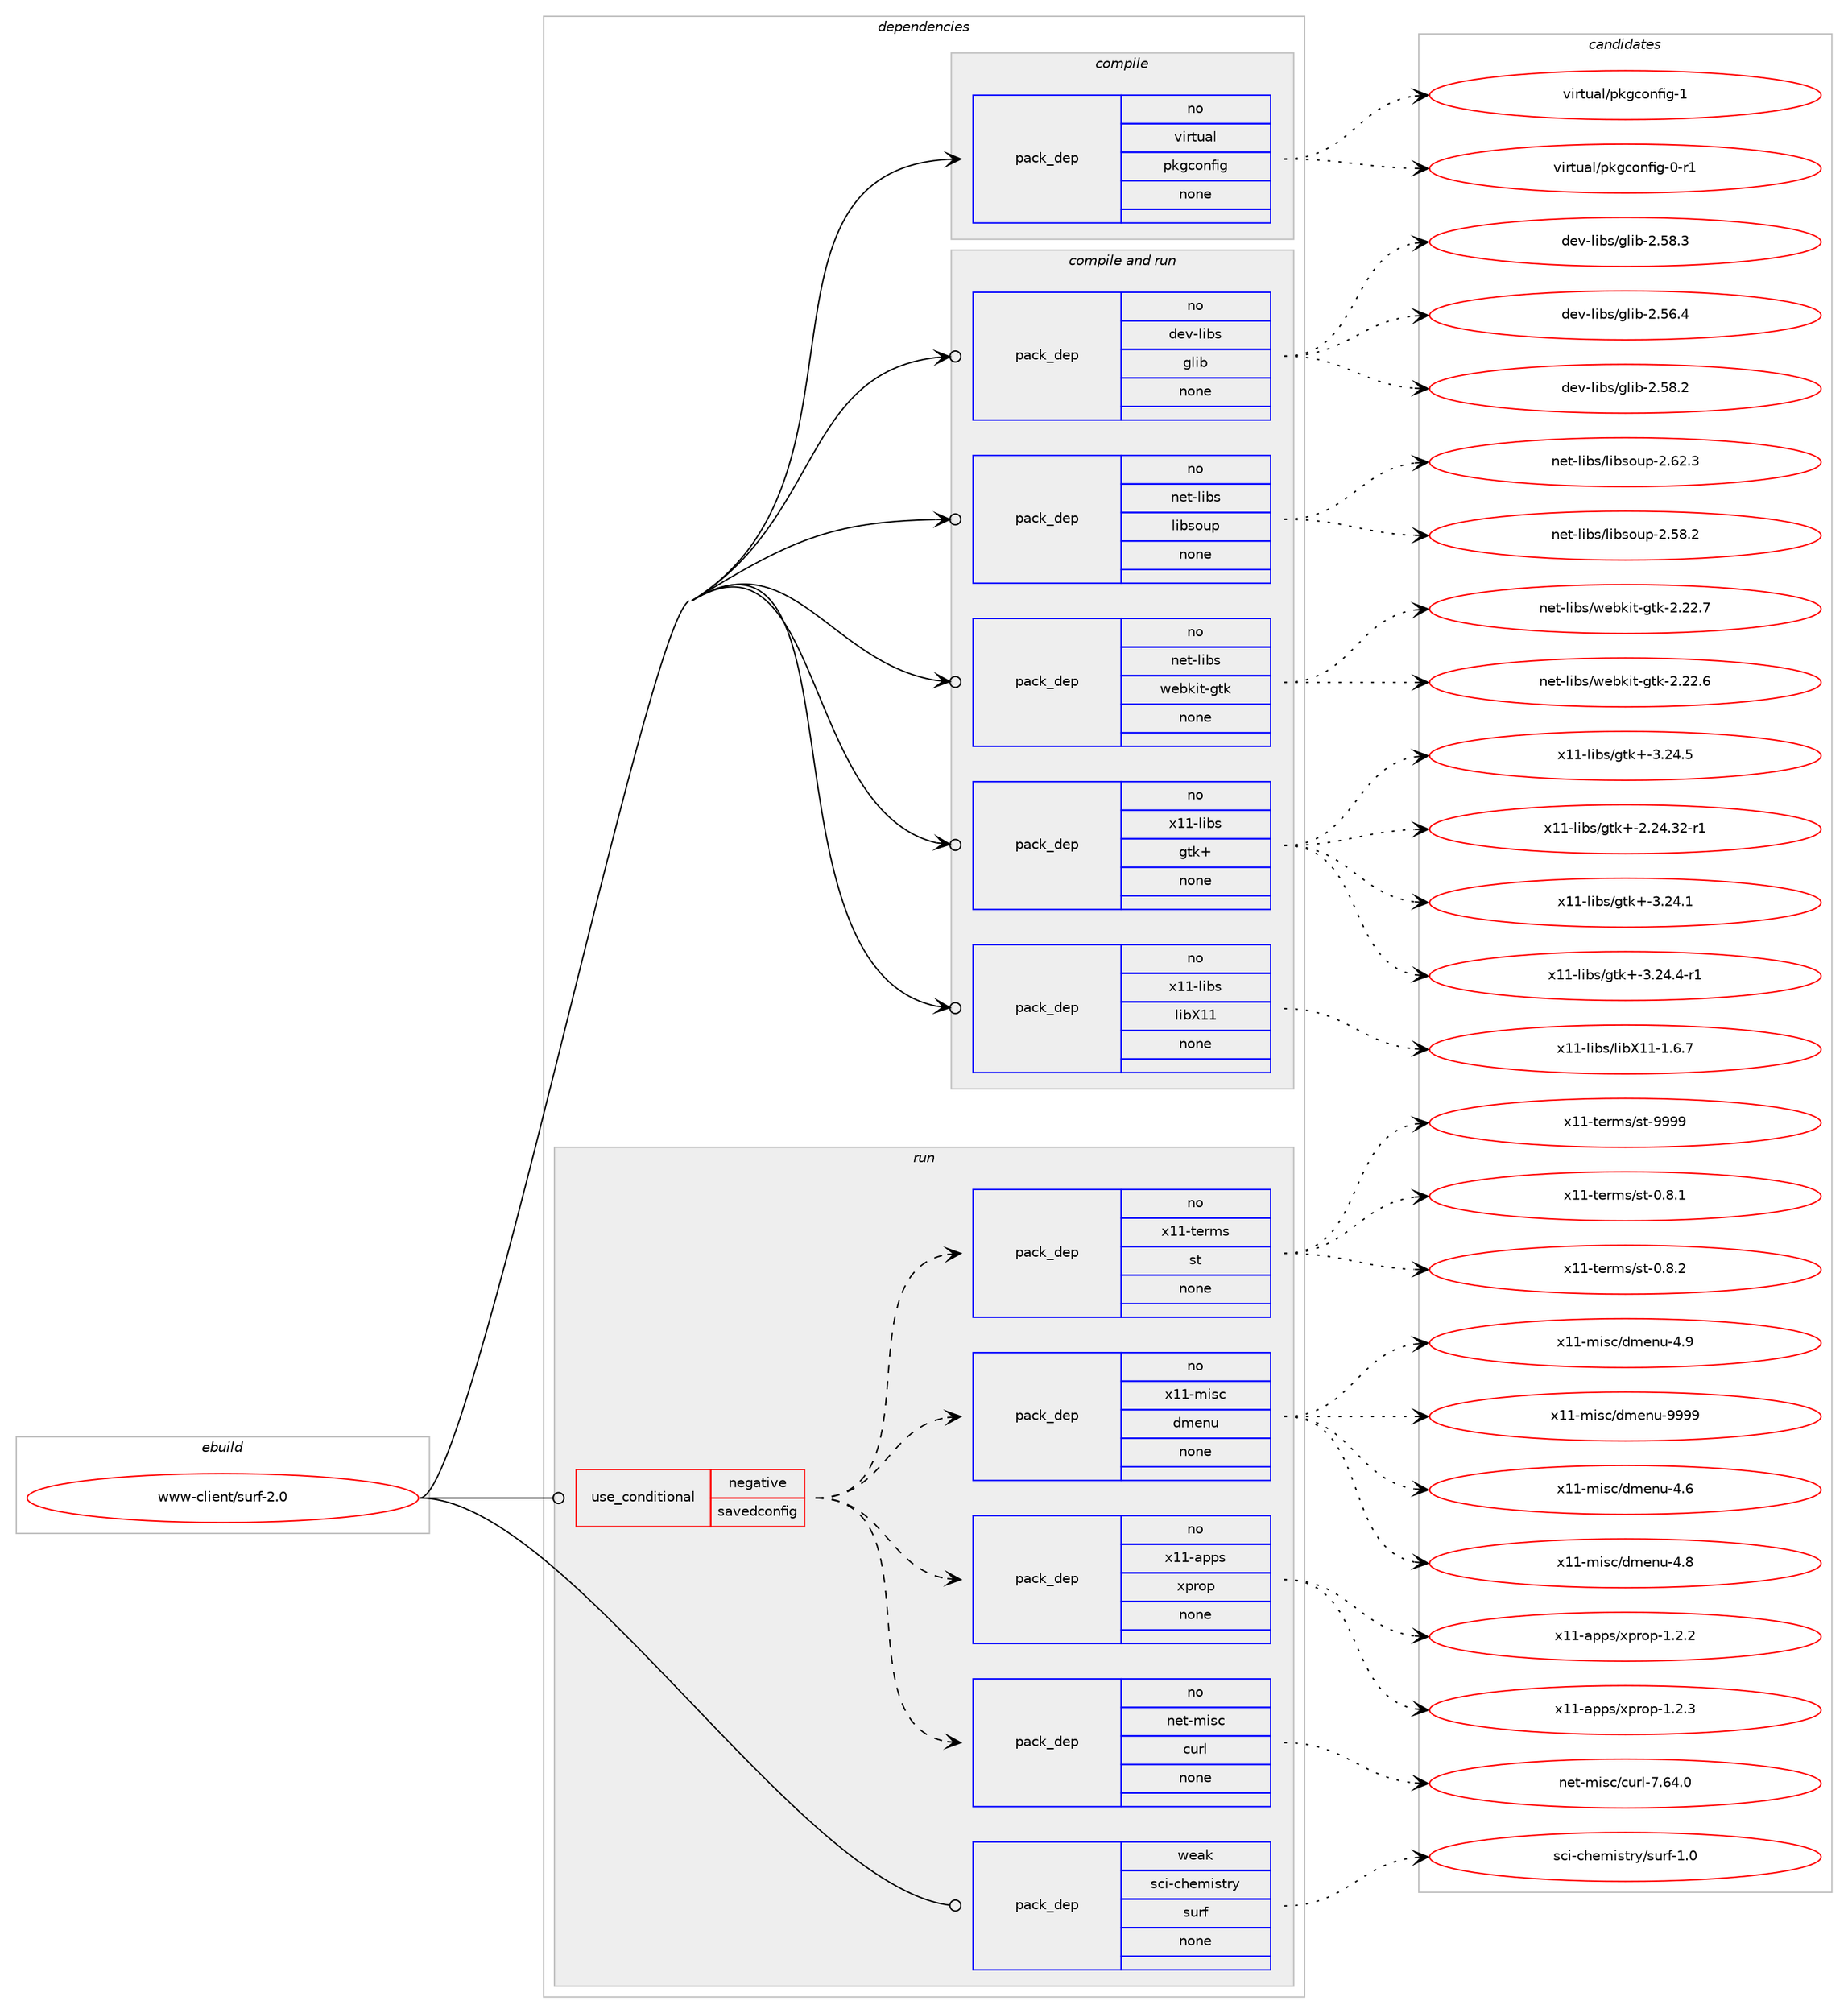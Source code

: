 digraph prolog {

# *************
# Graph options
# *************

newrank=true;
concentrate=true;
compound=true;
graph [rankdir=LR,fontname=Helvetica,fontsize=10,ranksep=1.5];#, ranksep=2.5, nodesep=0.2];
edge  [arrowhead=vee];
node  [fontname=Helvetica,fontsize=10];

# **********
# The ebuild
# **********

subgraph cluster_leftcol {
color=gray;
rank=same;
label=<<i>ebuild</i>>;
id [label="www-client/surf-2.0", color=red, width=4, href="../www-client/surf-2.0.svg"];
}

# ****************
# The dependencies
# ****************

subgraph cluster_midcol {
color=gray;
label=<<i>dependencies</i>>;
subgraph cluster_compile {
fillcolor="#eeeeee";
style=filled;
label=<<i>compile</i>>;
subgraph pack1256321 {
dependency1749750 [label=<<TABLE BORDER="0" CELLBORDER="1" CELLSPACING="0" CELLPADDING="4" WIDTH="220"><TR><TD ROWSPAN="6" CELLPADDING="30">pack_dep</TD></TR><TR><TD WIDTH="110">no</TD></TR><TR><TD>virtual</TD></TR><TR><TD>pkgconfig</TD></TR><TR><TD>none</TD></TR><TR><TD></TD></TR></TABLE>>, shape=none, color=blue];
}
id:e -> dependency1749750:w [weight=20,style="solid",arrowhead="vee"];
}
subgraph cluster_compileandrun {
fillcolor="#eeeeee";
style=filled;
label=<<i>compile and run</i>>;
subgraph pack1256322 {
dependency1749751 [label=<<TABLE BORDER="0" CELLBORDER="1" CELLSPACING="0" CELLPADDING="4" WIDTH="220"><TR><TD ROWSPAN="6" CELLPADDING="30">pack_dep</TD></TR><TR><TD WIDTH="110">no</TD></TR><TR><TD>dev-libs</TD></TR><TR><TD>glib</TD></TR><TR><TD>none</TD></TR><TR><TD></TD></TR></TABLE>>, shape=none, color=blue];
}
id:e -> dependency1749751:w [weight=20,style="solid",arrowhead="odotvee"];
subgraph pack1256323 {
dependency1749752 [label=<<TABLE BORDER="0" CELLBORDER="1" CELLSPACING="0" CELLPADDING="4" WIDTH="220"><TR><TD ROWSPAN="6" CELLPADDING="30">pack_dep</TD></TR><TR><TD WIDTH="110">no</TD></TR><TR><TD>net-libs</TD></TR><TR><TD>libsoup</TD></TR><TR><TD>none</TD></TR><TR><TD></TD></TR></TABLE>>, shape=none, color=blue];
}
id:e -> dependency1749752:w [weight=20,style="solid",arrowhead="odotvee"];
subgraph pack1256324 {
dependency1749753 [label=<<TABLE BORDER="0" CELLBORDER="1" CELLSPACING="0" CELLPADDING="4" WIDTH="220"><TR><TD ROWSPAN="6" CELLPADDING="30">pack_dep</TD></TR><TR><TD WIDTH="110">no</TD></TR><TR><TD>net-libs</TD></TR><TR><TD>webkit-gtk</TD></TR><TR><TD>none</TD></TR><TR><TD></TD></TR></TABLE>>, shape=none, color=blue];
}
id:e -> dependency1749753:w [weight=20,style="solid",arrowhead="odotvee"];
subgraph pack1256325 {
dependency1749754 [label=<<TABLE BORDER="0" CELLBORDER="1" CELLSPACING="0" CELLPADDING="4" WIDTH="220"><TR><TD ROWSPAN="6" CELLPADDING="30">pack_dep</TD></TR><TR><TD WIDTH="110">no</TD></TR><TR><TD>x11-libs</TD></TR><TR><TD>gtk+</TD></TR><TR><TD>none</TD></TR><TR><TD></TD></TR></TABLE>>, shape=none, color=blue];
}
id:e -> dependency1749754:w [weight=20,style="solid",arrowhead="odotvee"];
subgraph pack1256326 {
dependency1749755 [label=<<TABLE BORDER="0" CELLBORDER="1" CELLSPACING="0" CELLPADDING="4" WIDTH="220"><TR><TD ROWSPAN="6" CELLPADDING="30">pack_dep</TD></TR><TR><TD WIDTH="110">no</TD></TR><TR><TD>x11-libs</TD></TR><TR><TD>libX11</TD></TR><TR><TD>none</TD></TR><TR><TD></TD></TR></TABLE>>, shape=none, color=blue];
}
id:e -> dependency1749755:w [weight=20,style="solid",arrowhead="odotvee"];
}
subgraph cluster_run {
fillcolor="#eeeeee";
style=filled;
label=<<i>run</i>>;
subgraph cond464165 {
dependency1749756 [label=<<TABLE BORDER="0" CELLBORDER="1" CELLSPACING="0" CELLPADDING="4"><TR><TD ROWSPAN="3" CELLPADDING="10">use_conditional</TD></TR><TR><TD>negative</TD></TR><TR><TD>savedconfig</TD></TR></TABLE>>, shape=none, color=red];
subgraph pack1256327 {
dependency1749757 [label=<<TABLE BORDER="0" CELLBORDER="1" CELLSPACING="0" CELLPADDING="4" WIDTH="220"><TR><TD ROWSPAN="6" CELLPADDING="30">pack_dep</TD></TR><TR><TD WIDTH="110">no</TD></TR><TR><TD>net-misc</TD></TR><TR><TD>curl</TD></TR><TR><TD>none</TD></TR><TR><TD></TD></TR></TABLE>>, shape=none, color=blue];
}
dependency1749756:e -> dependency1749757:w [weight=20,style="dashed",arrowhead="vee"];
subgraph pack1256328 {
dependency1749758 [label=<<TABLE BORDER="0" CELLBORDER="1" CELLSPACING="0" CELLPADDING="4" WIDTH="220"><TR><TD ROWSPAN="6" CELLPADDING="30">pack_dep</TD></TR><TR><TD WIDTH="110">no</TD></TR><TR><TD>x11-apps</TD></TR><TR><TD>xprop</TD></TR><TR><TD>none</TD></TR><TR><TD></TD></TR></TABLE>>, shape=none, color=blue];
}
dependency1749756:e -> dependency1749758:w [weight=20,style="dashed",arrowhead="vee"];
subgraph pack1256329 {
dependency1749759 [label=<<TABLE BORDER="0" CELLBORDER="1" CELLSPACING="0" CELLPADDING="4" WIDTH="220"><TR><TD ROWSPAN="6" CELLPADDING="30">pack_dep</TD></TR><TR><TD WIDTH="110">no</TD></TR><TR><TD>x11-misc</TD></TR><TR><TD>dmenu</TD></TR><TR><TD>none</TD></TR><TR><TD></TD></TR></TABLE>>, shape=none, color=blue];
}
dependency1749756:e -> dependency1749759:w [weight=20,style="dashed",arrowhead="vee"];
subgraph pack1256330 {
dependency1749760 [label=<<TABLE BORDER="0" CELLBORDER="1" CELLSPACING="0" CELLPADDING="4" WIDTH="220"><TR><TD ROWSPAN="6" CELLPADDING="30">pack_dep</TD></TR><TR><TD WIDTH="110">no</TD></TR><TR><TD>x11-terms</TD></TR><TR><TD>st</TD></TR><TR><TD>none</TD></TR><TR><TD></TD></TR></TABLE>>, shape=none, color=blue];
}
dependency1749756:e -> dependency1749760:w [weight=20,style="dashed",arrowhead="vee"];
}
id:e -> dependency1749756:w [weight=20,style="solid",arrowhead="odot"];
subgraph pack1256331 {
dependency1749761 [label=<<TABLE BORDER="0" CELLBORDER="1" CELLSPACING="0" CELLPADDING="4" WIDTH="220"><TR><TD ROWSPAN="6" CELLPADDING="30">pack_dep</TD></TR><TR><TD WIDTH="110">weak</TD></TR><TR><TD>sci-chemistry</TD></TR><TR><TD>surf</TD></TR><TR><TD>none</TD></TR><TR><TD></TD></TR></TABLE>>, shape=none, color=blue];
}
id:e -> dependency1749761:w [weight=20,style="solid",arrowhead="odot"];
}
}

# **************
# The candidates
# **************

subgraph cluster_choices {
rank=same;
color=gray;
label=<<i>candidates</i>>;

subgraph choice1256321 {
color=black;
nodesep=1;
choice11810511411611797108471121071039911111010210510345484511449 [label="virtual/pkgconfig-0-r1", color=red, width=4,href="../virtual/pkgconfig-0-r1.svg"];
choice1181051141161179710847112107103991111101021051034549 [label="virtual/pkgconfig-1", color=red, width=4,href="../virtual/pkgconfig-1.svg"];
dependency1749750:e -> choice11810511411611797108471121071039911111010210510345484511449:w [style=dotted,weight="100"];
dependency1749750:e -> choice1181051141161179710847112107103991111101021051034549:w [style=dotted,weight="100"];
}
subgraph choice1256322 {
color=black;
nodesep=1;
choice1001011184510810598115471031081059845504653544652 [label="dev-libs/glib-2.56.4", color=red, width=4,href="../dev-libs/glib-2.56.4.svg"];
choice1001011184510810598115471031081059845504653564650 [label="dev-libs/glib-2.58.2", color=red, width=4,href="../dev-libs/glib-2.58.2.svg"];
choice1001011184510810598115471031081059845504653564651 [label="dev-libs/glib-2.58.3", color=red, width=4,href="../dev-libs/glib-2.58.3.svg"];
dependency1749751:e -> choice1001011184510810598115471031081059845504653544652:w [style=dotted,weight="100"];
dependency1749751:e -> choice1001011184510810598115471031081059845504653564650:w [style=dotted,weight="100"];
dependency1749751:e -> choice1001011184510810598115471031081059845504653564651:w [style=dotted,weight="100"];
}
subgraph choice1256323 {
color=black;
nodesep=1;
choice1101011164510810598115471081059811511111711245504653564650 [label="net-libs/libsoup-2.58.2", color=red, width=4,href="../net-libs/libsoup-2.58.2.svg"];
choice1101011164510810598115471081059811511111711245504654504651 [label="net-libs/libsoup-2.62.3", color=red, width=4,href="../net-libs/libsoup-2.62.3.svg"];
dependency1749752:e -> choice1101011164510810598115471081059811511111711245504653564650:w [style=dotted,weight="100"];
dependency1749752:e -> choice1101011164510810598115471081059811511111711245504654504651:w [style=dotted,weight="100"];
}
subgraph choice1256324 {
color=black;
nodesep=1;
choice110101116451081059811547119101981071051164510311610745504650504654 [label="net-libs/webkit-gtk-2.22.6", color=red, width=4,href="../net-libs/webkit-gtk-2.22.6.svg"];
choice110101116451081059811547119101981071051164510311610745504650504655 [label="net-libs/webkit-gtk-2.22.7", color=red, width=4,href="../net-libs/webkit-gtk-2.22.7.svg"];
dependency1749753:e -> choice110101116451081059811547119101981071051164510311610745504650504654:w [style=dotted,weight="100"];
dependency1749753:e -> choice110101116451081059811547119101981071051164510311610745504650504655:w [style=dotted,weight="100"];
}
subgraph choice1256325 {
color=black;
nodesep=1;
choice12049494510810598115471031161074345504650524651504511449 [label="x11-libs/gtk+-2.24.32-r1", color=red, width=4,href="../x11-libs/gtk+-2.24.32-r1.svg"];
choice12049494510810598115471031161074345514650524649 [label="x11-libs/gtk+-3.24.1", color=red, width=4,href="../x11-libs/gtk+-3.24.1.svg"];
choice120494945108105981154710311610743455146505246524511449 [label="x11-libs/gtk+-3.24.4-r1", color=red, width=4,href="../x11-libs/gtk+-3.24.4-r1.svg"];
choice12049494510810598115471031161074345514650524653 [label="x11-libs/gtk+-3.24.5", color=red, width=4,href="../x11-libs/gtk+-3.24.5.svg"];
dependency1749754:e -> choice12049494510810598115471031161074345504650524651504511449:w [style=dotted,weight="100"];
dependency1749754:e -> choice12049494510810598115471031161074345514650524649:w [style=dotted,weight="100"];
dependency1749754:e -> choice120494945108105981154710311610743455146505246524511449:w [style=dotted,weight="100"];
dependency1749754:e -> choice12049494510810598115471031161074345514650524653:w [style=dotted,weight="100"];
}
subgraph choice1256326 {
color=black;
nodesep=1;
choice120494945108105981154710810598884949454946544655 [label="x11-libs/libX11-1.6.7", color=red, width=4,href="../x11-libs/libX11-1.6.7.svg"];
dependency1749755:e -> choice120494945108105981154710810598884949454946544655:w [style=dotted,weight="100"];
}
subgraph choice1256327 {
color=black;
nodesep=1;
choice1101011164510910511599479911711410845554654524648 [label="net-misc/curl-7.64.0", color=red, width=4,href="../net-misc/curl-7.64.0.svg"];
dependency1749757:e -> choice1101011164510910511599479911711410845554654524648:w [style=dotted,weight="100"];
}
subgraph choice1256328 {
color=black;
nodesep=1;
choice1204949459711211211547120112114111112454946504650 [label="x11-apps/xprop-1.2.2", color=red, width=4,href="../x11-apps/xprop-1.2.2.svg"];
choice1204949459711211211547120112114111112454946504651 [label="x11-apps/xprop-1.2.3", color=red, width=4,href="../x11-apps/xprop-1.2.3.svg"];
dependency1749758:e -> choice1204949459711211211547120112114111112454946504650:w [style=dotted,weight="100"];
dependency1749758:e -> choice1204949459711211211547120112114111112454946504651:w [style=dotted,weight="100"];
}
subgraph choice1256329 {
color=black;
nodesep=1;
choice120494945109105115994710010910111011745524654 [label="x11-misc/dmenu-4.6", color=red, width=4,href="../x11-misc/dmenu-4.6.svg"];
choice120494945109105115994710010910111011745524656 [label="x11-misc/dmenu-4.8", color=red, width=4,href="../x11-misc/dmenu-4.8.svg"];
choice120494945109105115994710010910111011745524657 [label="x11-misc/dmenu-4.9", color=red, width=4,href="../x11-misc/dmenu-4.9.svg"];
choice12049494510910511599471001091011101174557575757 [label="x11-misc/dmenu-9999", color=red, width=4,href="../x11-misc/dmenu-9999.svg"];
dependency1749759:e -> choice120494945109105115994710010910111011745524654:w [style=dotted,weight="100"];
dependency1749759:e -> choice120494945109105115994710010910111011745524656:w [style=dotted,weight="100"];
dependency1749759:e -> choice120494945109105115994710010910111011745524657:w [style=dotted,weight="100"];
dependency1749759:e -> choice12049494510910511599471001091011101174557575757:w [style=dotted,weight="100"];
}
subgraph choice1256330 {
color=black;
nodesep=1;
choice12049494511610111410911547115116454846564649 [label="x11-terms/st-0.8.1", color=red, width=4,href="../x11-terms/st-0.8.1.svg"];
choice12049494511610111410911547115116454846564650 [label="x11-terms/st-0.8.2", color=red, width=4,href="../x11-terms/st-0.8.2.svg"];
choice120494945116101114109115471151164557575757 [label="x11-terms/st-9999", color=red, width=4,href="../x11-terms/st-9999.svg"];
dependency1749760:e -> choice12049494511610111410911547115116454846564649:w [style=dotted,weight="100"];
dependency1749760:e -> choice12049494511610111410911547115116454846564650:w [style=dotted,weight="100"];
dependency1749760:e -> choice120494945116101114109115471151164557575757:w [style=dotted,weight="100"];
}
subgraph choice1256331 {
color=black;
nodesep=1;
choice1159910545991041011091051151161141214711511711410245494648 [label="sci-chemistry/surf-1.0", color=red, width=4,href="../sci-chemistry/surf-1.0.svg"];
dependency1749761:e -> choice1159910545991041011091051151161141214711511711410245494648:w [style=dotted,weight="100"];
}
}

}
